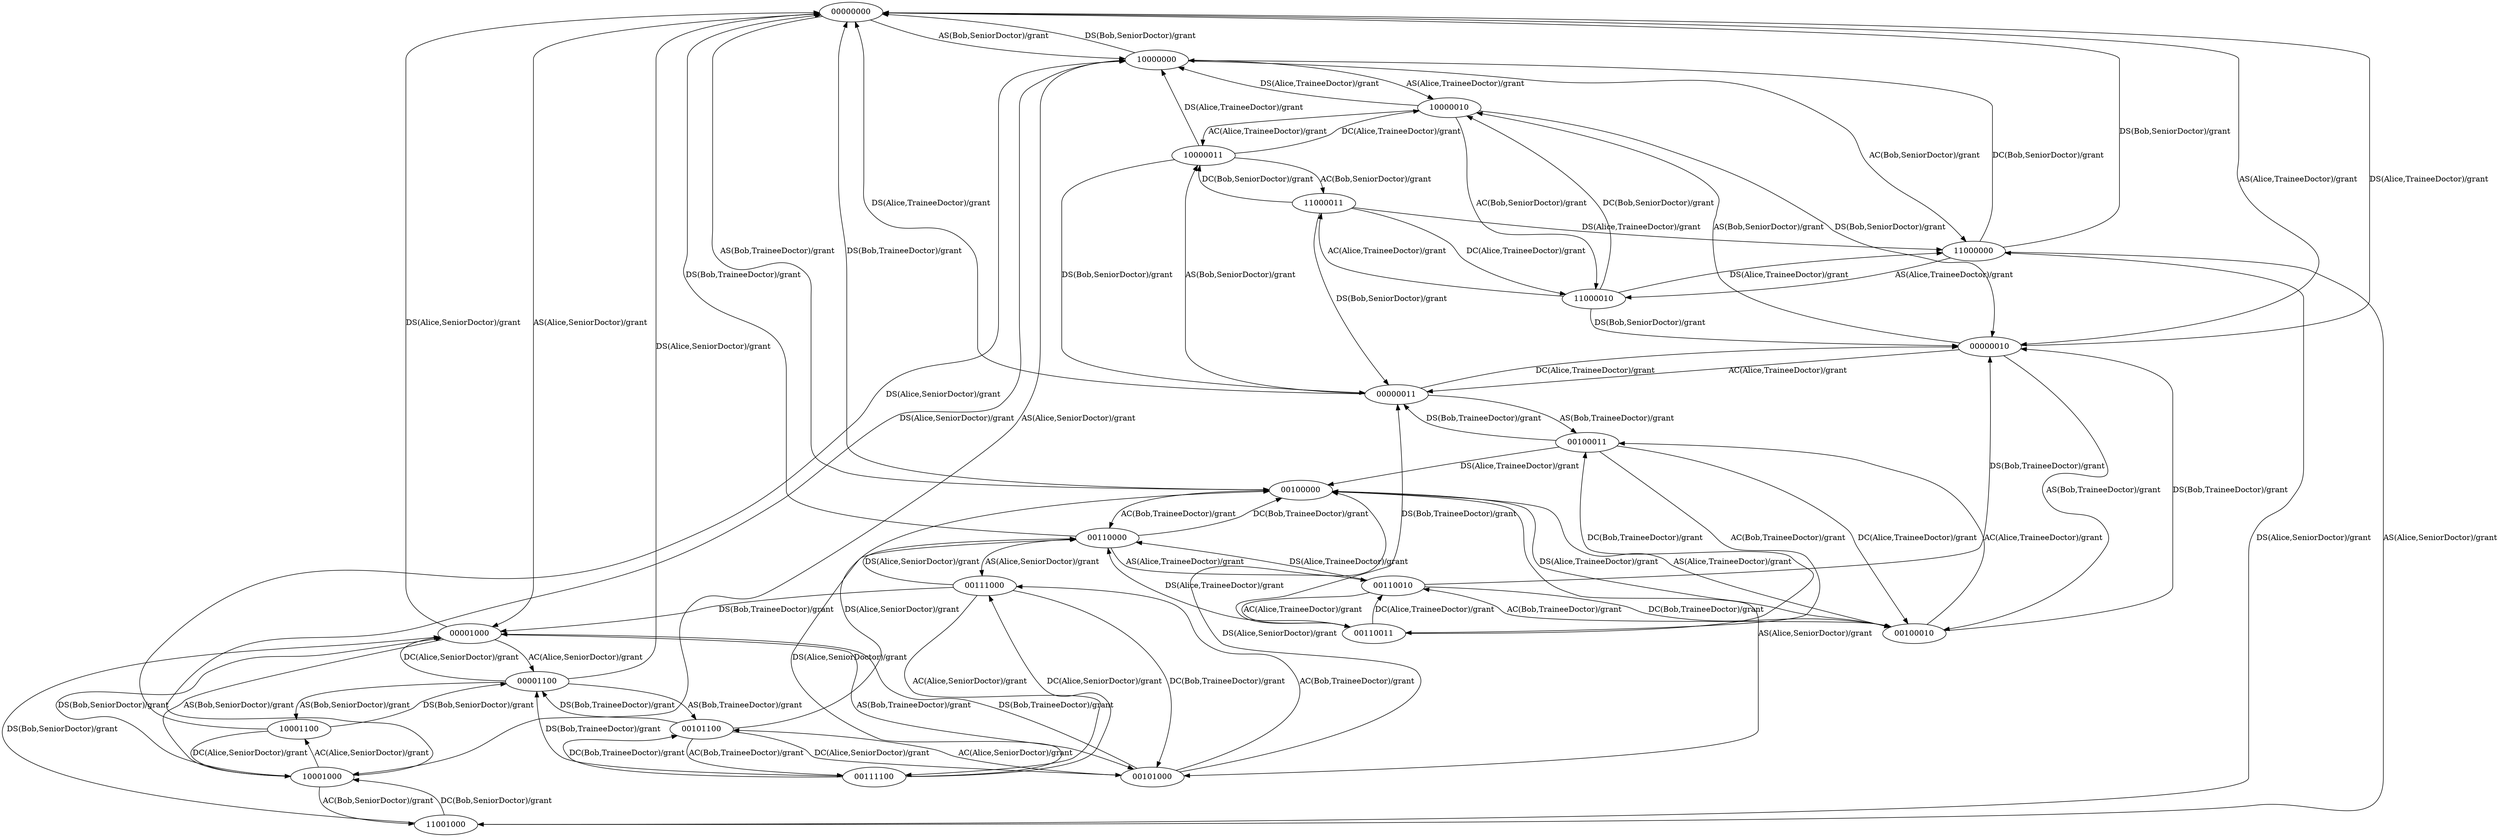 digraph rbac2Fsm {
  00000000 -> 10000000 [ label ="AS(Bob,SeniorDoctor)/grant"];
  00000000 -> 00001000 [ label ="AS(Alice,SeniorDoctor)/grant"];
  00000000 -> 00100000 [ label ="AS(Bob,TraineeDoctor)/grant"];
  00000000 -> 00000010 [ label ="AS(Alice,TraineeDoctor)/grant"];
  10000000 -> 00000000 [ label ="DS(Bob,SeniorDoctor)/grant"];
  00001000 -> 10001000 [ label ="AS(Bob,SeniorDoctor)/grant"];
  10000000 -> 11000000 [ label ="AC(Bob,SeniorDoctor)/grant"];
  00100000 -> 00101000 [ label ="AS(Alice,SeniorDoctor)/grant"];
  10000000 -> 10001000 [ label ="AS(Alice,SeniorDoctor)/grant"];
  00001000 -> 00000000 [ label ="DS(Alice,SeniorDoctor)/grant"];
  00001000 -> 00001100 [ label ="AC(Alice,SeniorDoctor)/grant"];
  00000010 -> 10000010 [ label ="AS(Bob,SeniorDoctor)/grant"];
  00000010 -> 00100010 [ label ="AS(Bob,TraineeDoctor)/grant"];
  00100000 -> 00000000 [ label ="DS(Bob,TraineeDoctor)/grant"];
  00100000 -> 00110000 [ label ="AC(Bob,TraineeDoctor)/grant"];
  00001000 -> 00101000 [ label ="AS(Bob,TraineeDoctor)/grant"];
  00100000 -> 00100010 [ label ="AS(Alice,TraineeDoctor)/grant"];
  10000000 -> 10000010 [ label ="AS(Alice,TraineeDoctor)/grant"];
  00000010 -> 00000000 [ label ="DS(Alice,TraineeDoctor)/grant"];
  00000010 -> 00000011 [ label ="AC(Alice,TraineeDoctor)/grant"];
  11000000 -> 00000000 [ label ="DS(Bob,SeniorDoctor)/grant"];
  10001000 -> 00001000 [ label ="DS(Bob,SeniorDoctor)/grant"];
  10001000 -> 11001000 [ label ="AC(Bob,SeniorDoctor)/grant"];
  11000000 -> 10000000 [ label ="DC(Bob,SeniorDoctor)/grant"];
  11000000 -> 11001000 [ label ="AS(Alice,SeniorDoctor)/grant"];
  10000010 -> 00000010 [ label ="DS(Bob,SeniorDoctor)/grant"];
  10000010 -> 11000010 [ label ="AC(Bob,SeniorDoctor)/grant"];
  10001000 -> 10000000 [ label ="DS(Alice,SeniorDoctor)/grant"];
  00001100 -> 10001100 [ label ="AS(Bob,SeniorDoctor)/grant"];
  10001000 -> 10001100 [ label ="AC(Alice,SeniorDoctor)/grant"];
  11000000 -> 11000010 [ label ="AS(Alice,TraineeDoctor)/grant"];
  00101000 -> 00100000 [ label ="DS(Alice,SeniorDoctor)/grant"];
  00101000 -> 00101100 [ label ="AC(Alice,SeniorDoctor)/grant"];
  00101000 -> 00001000 [ label ="DS(Bob,TraineeDoctor)/grant"];
  00101000 -> 00111000 [ label ="AC(Bob,TraineeDoctor)/grant"];
  00001100 -> 00000000 [ label ="DS(Alice,SeniorDoctor)/grant"];
  00001100 -> 00001000 [ label ="DC(Alice,SeniorDoctor)/grant"];
  00000011 -> 10000011 [ label ="AS(Bob,SeniorDoctor)/grant"];
  00110000 -> 00111000 [ label ="AS(Alice,SeniorDoctor)/grant"];
  00001100 -> 00101100 [ label ="AS(Bob,TraineeDoctor)/grant"];
  10000010 -> 10000000 [ label ="DS(Alice,TraineeDoctor)/grant"];
  10000010 -> 10000011 [ label ="AC(Alice,TraineeDoctor)/grant"];
  00110000 -> 00000000 [ label ="DS(Bob,TraineeDoctor)/grant"];
  00110000 -> 00100000 [ label ="DC(Bob,TraineeDoctor)/grant"];
  00100010 -> 00000010 [ label ="DS(Bob,TraineeDoctor)/grant"];
  00100010 -> 00110010 [ label ="AC(Bob,TraineeDoctor)/grant"];
  00100010 -> 00100000 [ label ="DS(Alice,TraineeDoctor)/grant"];
  00100010 -> 00100011 [ label ="AC(Alice,TraineeDoctor)/grant"];
  00110000 -> 00110010 [ label ="AS(Alice,TraineeDoctor)/grant"];
  00000011 -> 00100011 [ label ="AS(Bob,TraineeDoctor)/grant"];
  00000011 -> 00000000 [ label ="DS(Alice,TraineeDoctor)/grant"];
  00000011 -> 00000010 [ label ="DC(Alice,TraineeDoctor)/grant"];
  11001000 -> 00001000 [ label ="DS(Bob,SeniorDoctor)/grant"];
  11001000 -> 10001000 [ label ="DC(Bob,SeniorDoctor)/grant"];
  11001000 -> 11000000 [ label ="DS(Alice,SeniorDoctor)/grant"];
  11000010 -> 00000010 [ label ="DS(Bob,SeniorDoctor)/grant"];
  11000010 -> 10000010 [ label ="DC(Bob,SeniorDoctor)/grant"];
  10000011 -> 00000011 [ label ="DS(Bob,SeniorDoctor)/grant"];
  10000011 -> 11000011 [ label ="AC(Bob,SeniorDoctor)/grant"];
  10001100 -> 00001100 [ label ="DS(Bob,SeniorDoctor)/grant"];
  00110010 -> 00000010 [ label ="DS(Bob,TraineeDoctor)/grant"];
  00111000 -> 00110000 [ label ="DS(Alice,SeniorDoctor)/grant"];
  00111000 -> 00111100 [ label ="AC(Alice,SeniorDoctor)/grant"];
  00110010 -> 00100010 [ label ="DC(Bob,TraineeDoctor)/grant"];
  00101100 -> 00100000 [ label ="DS(Alice,SeniorDoctor)/grant"];
  11000010 -> 11000000 [ label ="DS(Alice,TraineeDoctor)/grant"];
  11000010 -> 11000011 [ label ="AC(Alice,TraineeDoctor)/grant"];
  10001100 -> 10000000 [ label ="DS(Alice,SeniorDoctor)/grant"];
  00101100 -> 00101000 [ label ="DC(Alice,SeniorDoctor)/grant"];
  00101100 -> 00001100 [ label ="DS(Bob,TraineeDoctor)/grant"];
  00101100 -> 00111100 [ label ="AC(Bob,TraineeDoctor)/grant"];
  00110010 -> 00110000 [ label ="DS(Alice,TraineeDoctor)/grant"];
  10001100 -> 10001000 [ label ="DC(Alice,SeniorDoctor)/grant"];
  00111000 -> 00001000 [ label ="DS(Bob,TraineeDoctor)/grant"];
  00111000 -> 00101000 [ label ="DC(Bob,TraineeDoctor)/grant"];
  00110010 -> 00110011 [ label ="AC(Alice,TraineeDoctor)/grant"];
  00100011 -> 00000011 [ label ="DS(Bob,TraineeDoctor)/grant"];
  10000011 -> 10000000 [ label ="DS(Alice,TraineeDoctor)/grant"];
  00100011 -> 00110011 [ label ="AC(Bob,TraineeDoctor)/grant"];
  10000011 -> 10000010 [ label ="DC(Alice,TraineeDoctor)/grant"];
  00100011 -> 00100000 [ label ="DS(Alice,TraineeDoctor)/grant"];
  00100011 -> 00100010 [ label ="DC(Alice,TraineeDoctor)/grant"];
  11000011 -> 00000011 [ label ="DS(Bob,SeniorDoctor)/grant"];
  00111100 -> 00110000 [ label ="DS(Alice,SeniorDoctor)/grant"];
  11000011 -> 10000011 [ label ="DC(Bob,SeniorDoctor)/grant"];
  00111100 -> 00111000 [ label ="DC(Alice,SeniorDoctor)/grant"];
  00111100 -> 00001100 [ label ="DS(Bob,TraineeDoctor)/grant"];
  00110011 -> 00000011 [ label ="DS(Bob,TraineeDoctor)/grant"];
  00111100 -> 00101100 [ label ="DC(Bob,TraineeDoctor)/grant"];
  00110011 -> 00100011 [ label ="DC(Bob,TraineeDoctor)/grant"];
  00110011 -> 00110000 [ label ="DS(Alice,TraineeDoctor)/grant"];
  00110011 -> 00110010 [ label ="DC(Alice,TraineeDoctor)/grant"];
  11000011 -> 11000000 [ label ="DS(Alice,TraineeDoctor)/grant"];
  11000011 -> 11000010 [ label ="DC(Alice,TraineeDoctor)/grant"];
}
